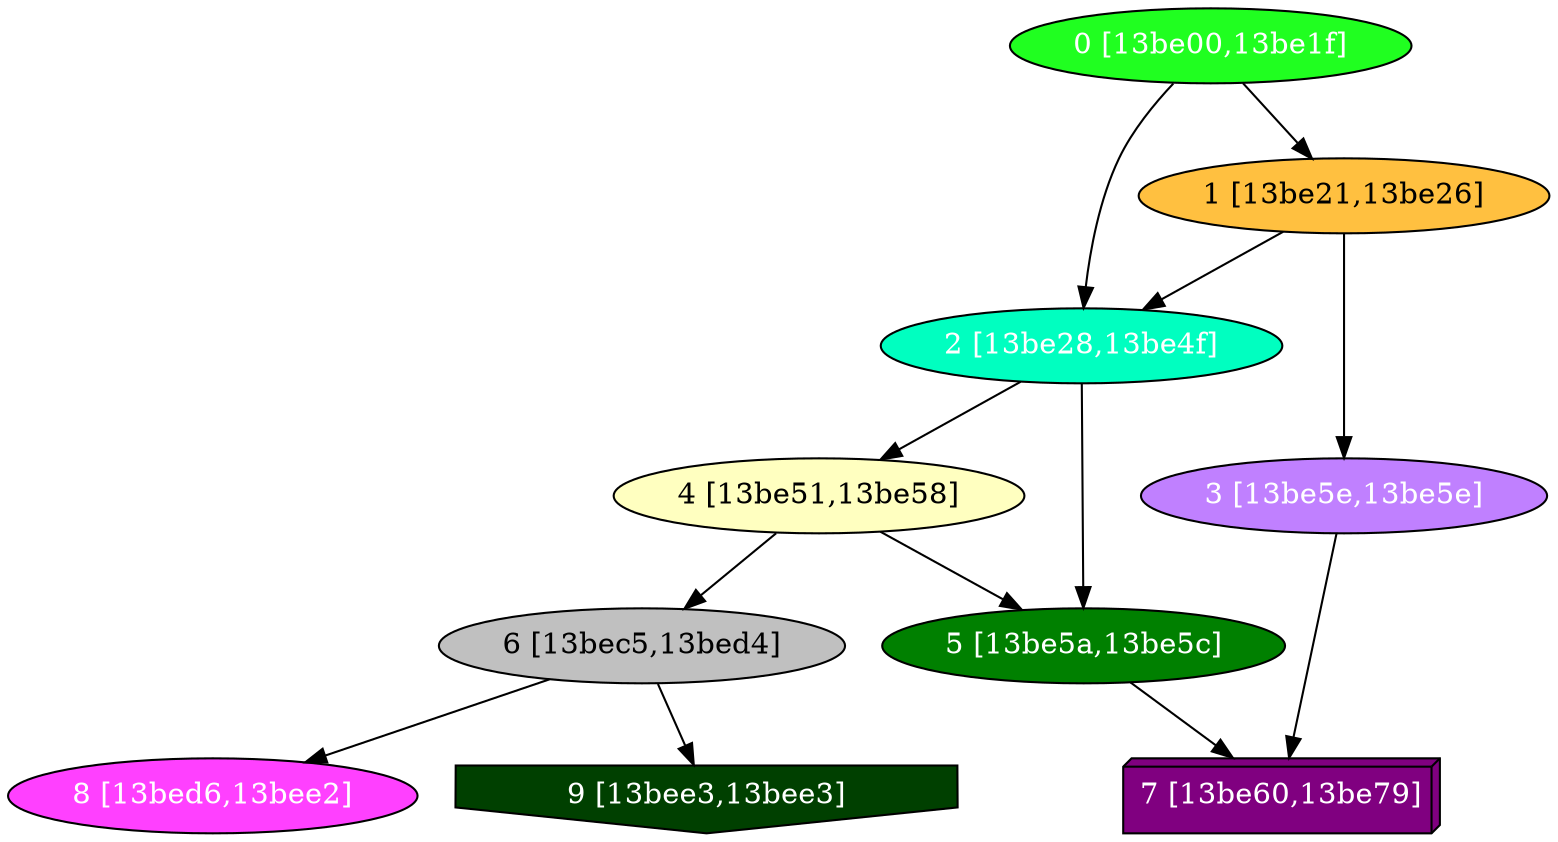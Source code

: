 diGraph libnss3{
	libnss3_0  [style=filled fillcolor="#20FF20" fontcolor="#ffffff" shape=oval label="0 [13be00,13be1f]"]
	libnss3_1  [style=filled fillcolor="#FFC040" fontcolor="#000000" shape=oval label="1 [13be21,13be26]"]
	libnss3_2  [style=filled fillcolor="#00FFC0" fontcolor="#ffffff" shape=oval label="2 [13be28,13be4f]"]
	libnss3_3  [style=filled fillcolor="#C080FF" fontcolor="#ffffff" shape=oval label="3 [13be5e,13be5e]"]
	libnss3_4  [style=filled fillcolor="#FFFFC0" fontcolor="#000000" shape=oval label="4 [13be51,13be58]"]
	libnss3_5  [style=filled fillcolor="#008000" fontcolor="#ffffff" shape=oval label="5 [13be5a,13be5c]"]
	libnss3_6  [style=filled fillcolor="#C0C0C0" fontcolor="#000000" shape=oval label="6 [13bec5,13bed4]"]
	libnss3_7  [style=filled fillcolor="#800080" fontcolor="#ffffff" shape=box3d label="7 [13be60,13be79]"]
	libnss3_8  [style=filled fillcolor="#FF40FF" fontcolor="#ffffff" shape=oval label="8 [13bed6,13bee2]"]
	libnss3_9  [style=filled fillcolor="#004000" fontcolor="#ffffff" shape=invhouse label="9 [13bee3,13bee3]"]

	libnss3_0 -> libnss3_1
	libnss3_0 -> libnss3_2
	libnss3_1 -> libnss3_2
	libnss3_1 -> libnss3_3
	libnss3_2 -> libnss3_4
	libnss3_2 -> libnss3_5
	libnss3_3 -> libnss3_7
	libnss3_4 -> libnss3_5
	libnss3_4 -> libnss3_6
	libnss3_5 -> libnss3_7
	libnss3_6 -> libnss3_8
	libnss3_6 -> libnss3_9
}